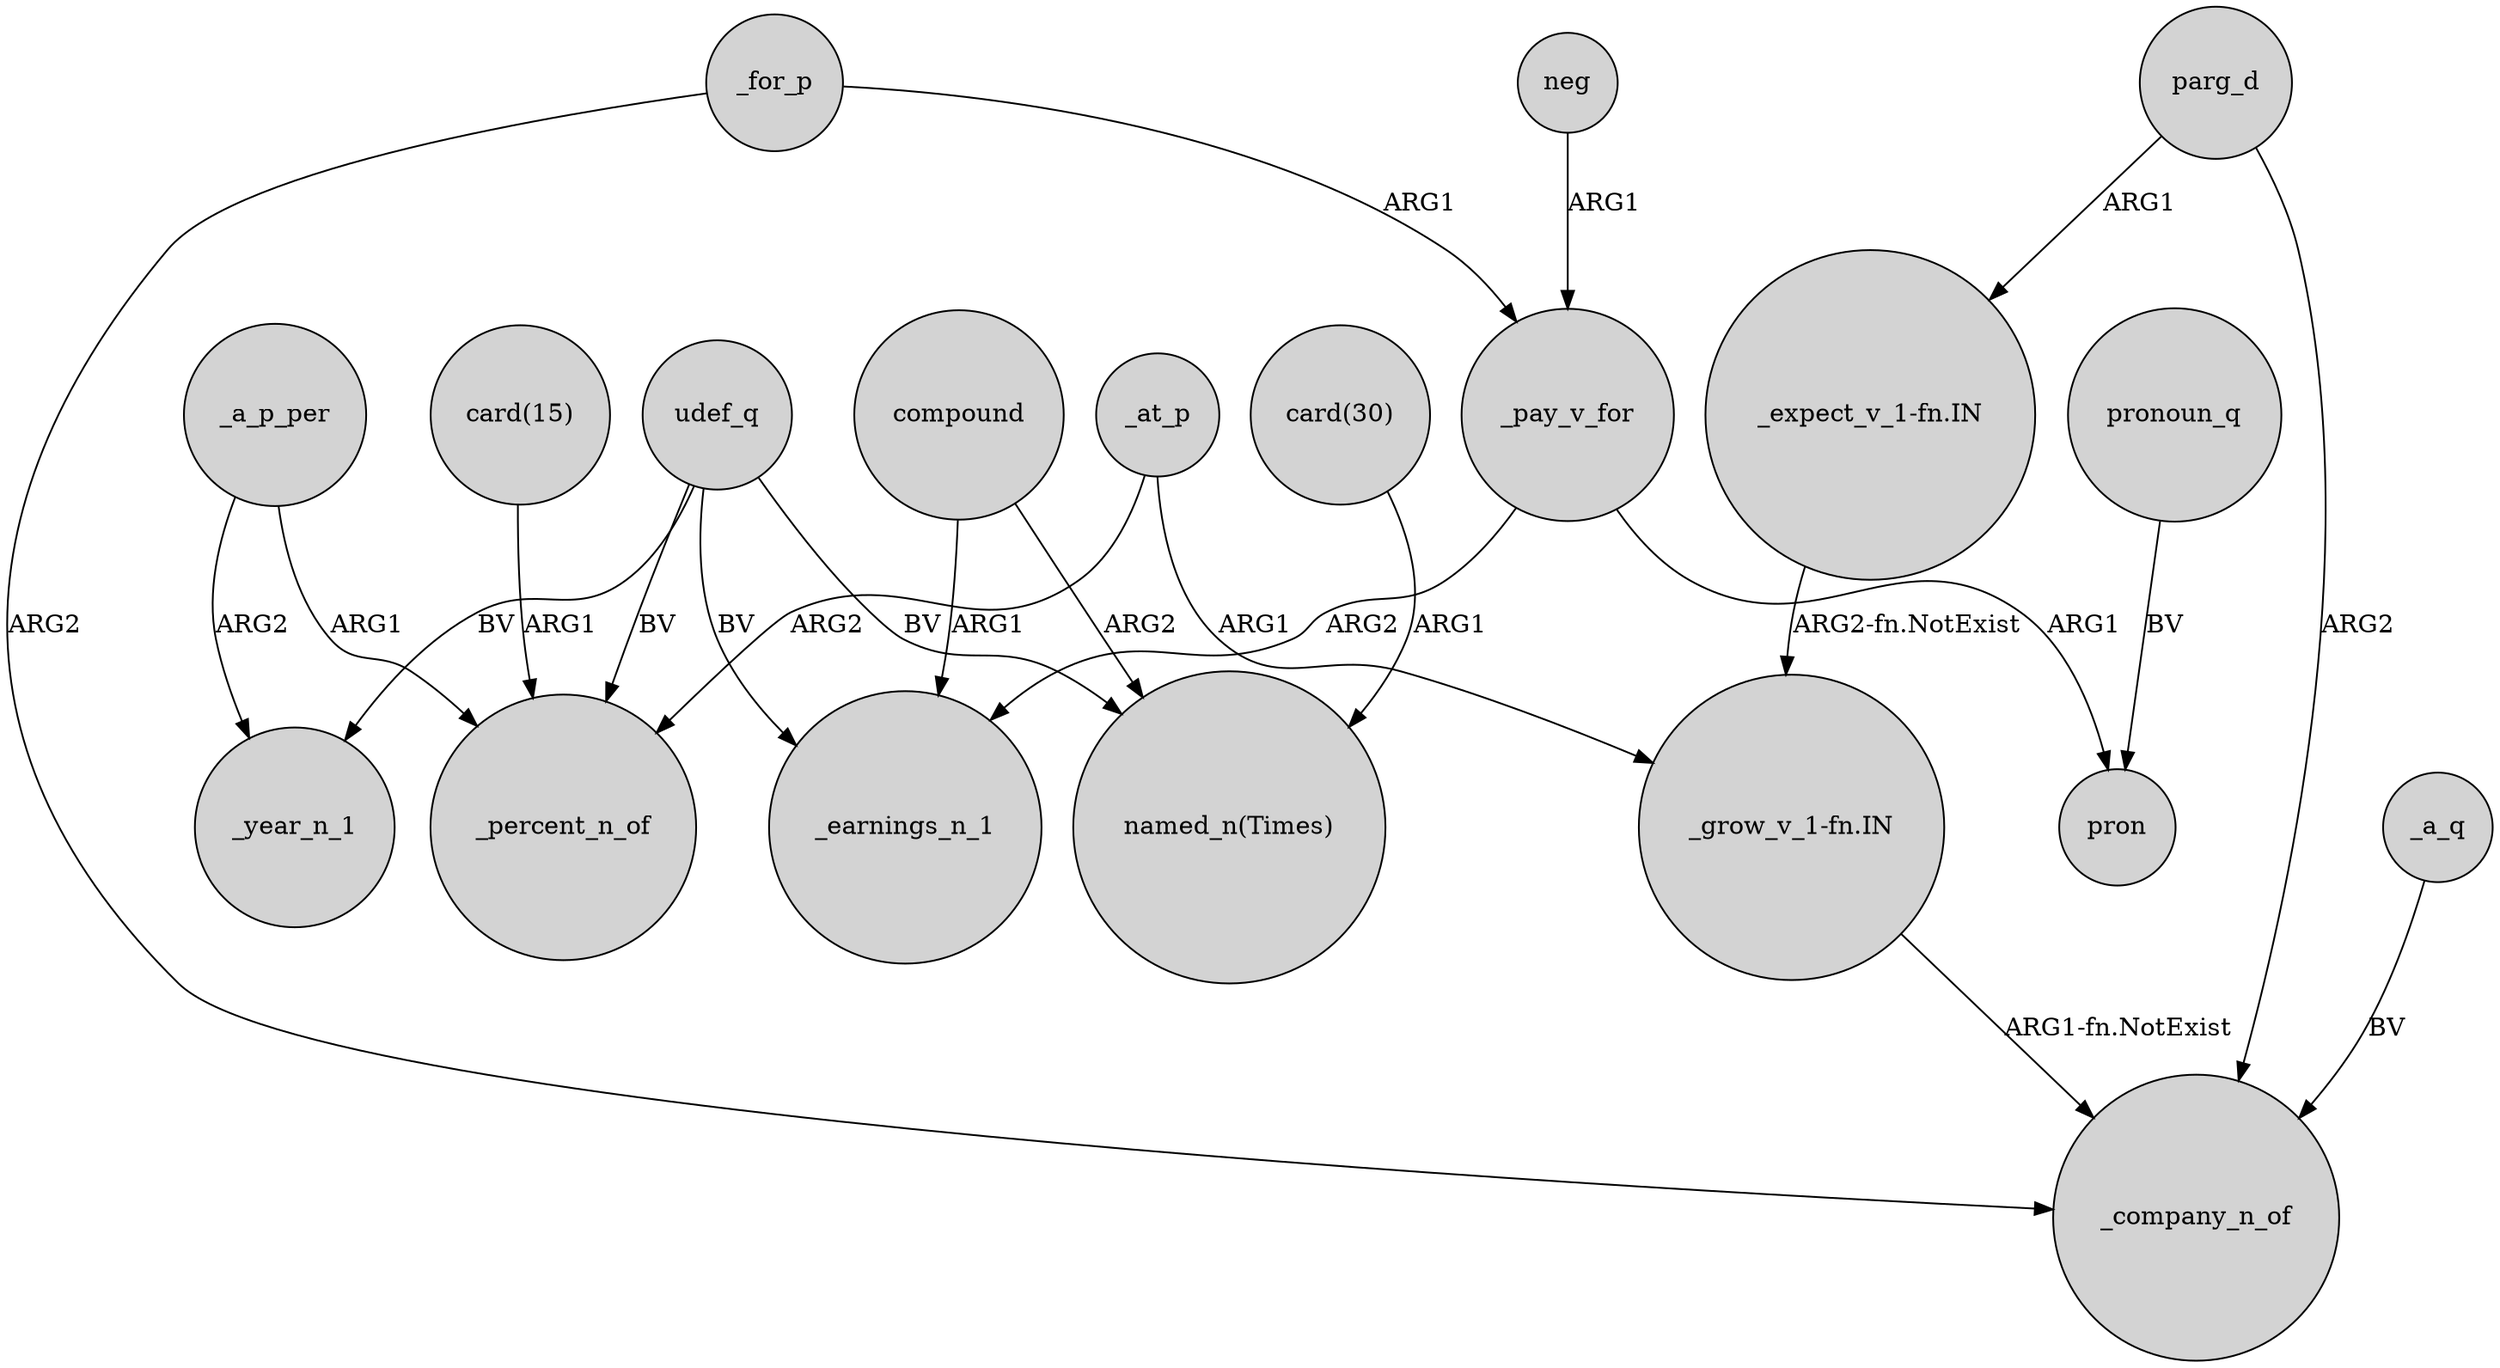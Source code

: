 digraph {
	node [shape=circle style=filled]
	neg -> _pay_v_for [label=ARG1]
	"card(15)" -> _percent_n_of [label=ARG1]
	_for_p -> _pay_v_for [label=ARG1]
	_a_p_per -> _year_n_1 [label=ARG2]
	udef_q -> _earnings_n_1 [label=BV]
	compound -> _earnings_n_1 [label=ARG1]
	_pay_v_for -> pron [label=ARG1]
	_at_p -> "_grow_v_1-fn.IN" [label=ARG1]
	pronoun_q -> pron [label=BV]
	_for_p -> _company_n_of [label=ARG2]
	udef_q -> "named_n(Times)" [label=BV]
	parg_d -> _company_n_of [label=ARG2]
	parg_d -> "_expect_v_1-fn.IN" [label=ARG1]
	"_expect_v_1-fn.IN" -> "_grow_v_1-fn.IN" [label="ARG2-fn.NotExist"]
	"_grow_v_1-fn.IN" -> _company_n_of [label="ARG1-fn.NotExist"]
	compound -> "named_n(Times)" [label=ARG2]
	_a_q -> _company_n_of [label=BV]
	_at_p -> _percent_n_of [label=ARG2]
	udef_q -> _year_n_1 [label=BV]
	udef_q -> _percent_n_of [label=BV]
	_pay_v_for -> _earnings_n_1 [label=ARG2]
	"card(30)" -> "named_n(Times)" [label=ARG1]
	_a_p_per -> _percent_n_of [label=ARG1]
}

